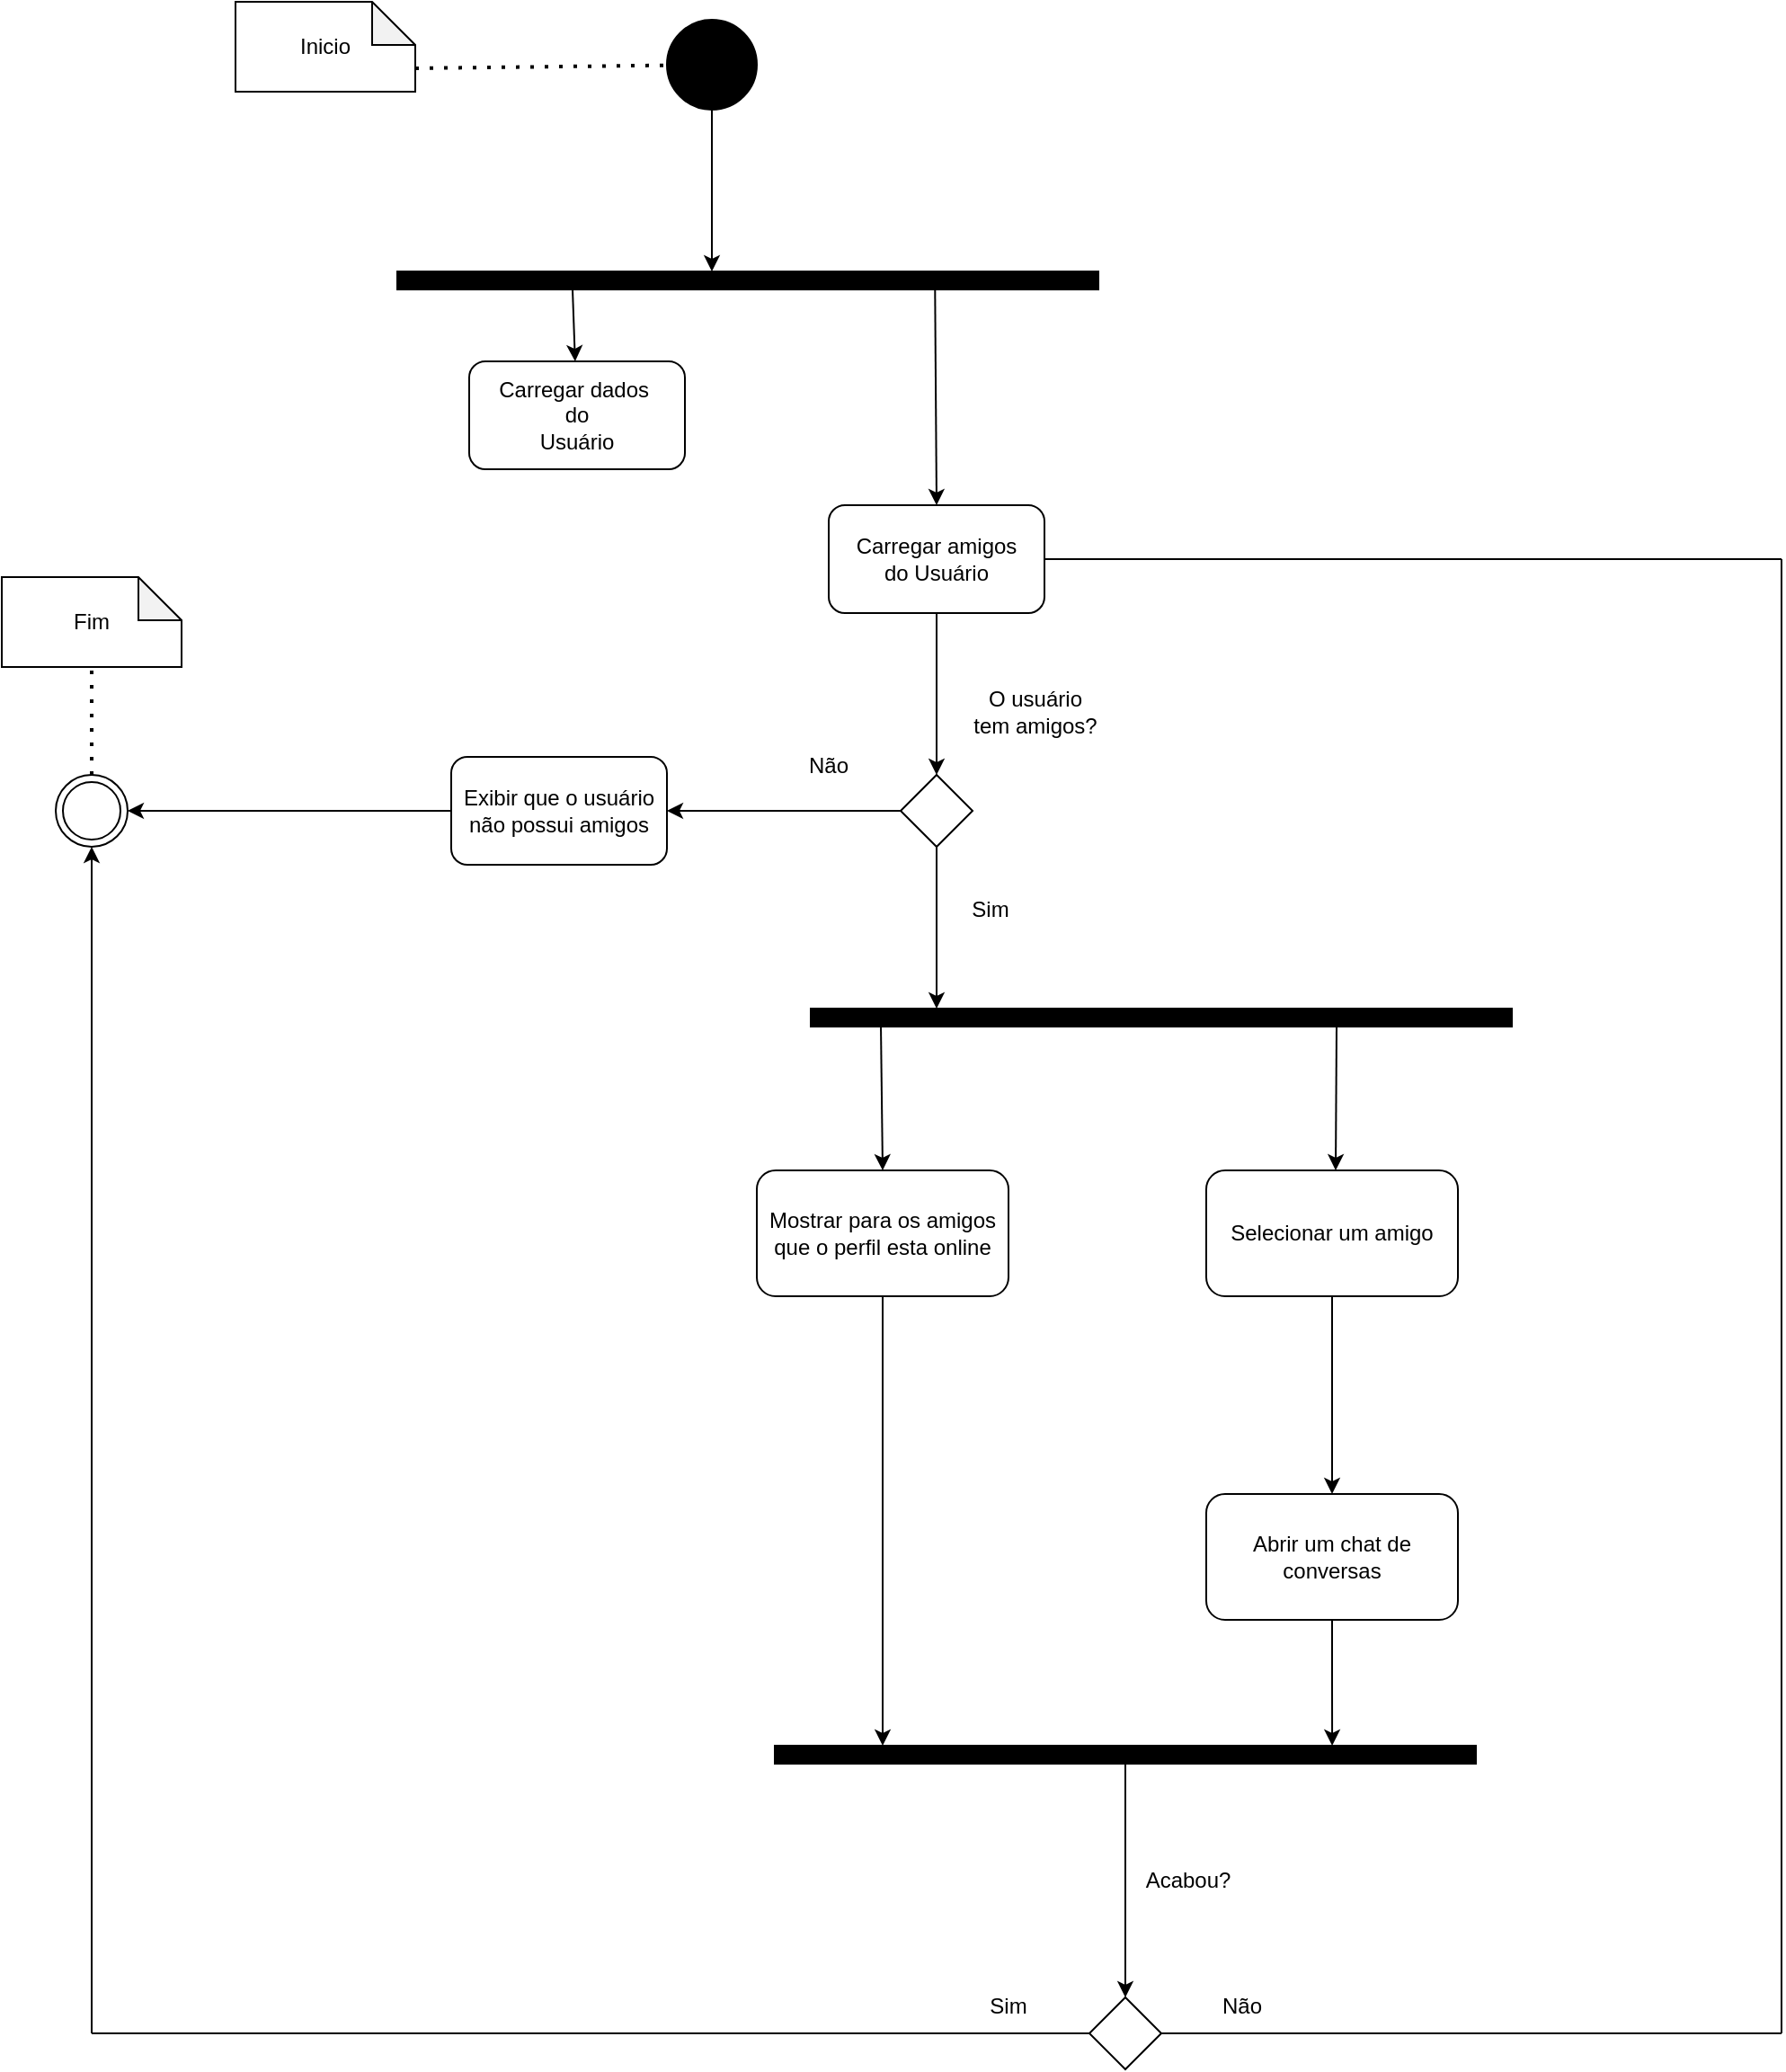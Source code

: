 <mxfile version="20.8.15" type="google"><diagram name="Página-1" id="jP2KYjLophTPkrr2N738"><mxGraphModel grid="1" page="1" gridSize="10" guides="1" tooltips="1" connect="1" arrows="1" fold="1" pageScale="1" pageWidth="1200" pageHeight="1920" math="0" shadow="0"><root><mxCell id="0"/><mxCell id="1" parent="0"/><mxCell id="ihOgm1oygdNR2Tud-53R-1" value="Inicio" style="shape=note;whiteSpace=wrap;html=1;backgroundOutline=1;darkOpacity=0.05;size=24;" vertex="1" parent="1"><mxGeometry x="220" y="70" width="100" height="50" as="geometry"/></mxCell><mxCell id="ihOgm1oygdNR2Tud-53R-2" value="" style="endArrow=none;dashed=1;html=1;dashPattern=1 3;strokeWidth=2;rounded=0;exitX=0;exitY=0;exitDx=100;exitDy=37;exitPerimeter=0;" edge="1" parent="1" source="ihOgm1oygdNR2Tud-53R-1" target="ihOgm1oygdNR2Tud-53R-3"><mxGeometry width="50" height="50" relative="1" as="geometry"><mxPoint x="570" y="420" as="sourcePoint"/><mxPoint x="290" y="107" as="targetPoint"/></mxGeometry></mxCell><mxCell id="ihOgm1oygdNR2Tud-53R-3" value="" style="ellipse;whiteSpace=wrap;html=1;aspect=fixed;fillColor=#000000;fontColor=#ffffff;strokeColor=#000000;" vertex="1" parent="1"><mxGeometry x="460" y="80" width="50" height="50" as="geometry"/></mxCell><mxCell id="ihOgm1oygdNR2Tud-53R-4" value="" style="endArrow=classic;html=1;rounded=0;exitX=0.5;exitY=1;exitDx=0;exitDy=0;" edge="1" parent="1" source="ihOgm1oygdNR2Tud-53R-3"><mxGeometry width="50" height="50" relative="1" as="geometry"><mxPoint x="570" y="420" as="sourcePoint"/><mxPoint x="485" y="220" as="targetPoint"/></mxGeometry></mxCell><mxCell id="KM95jr5QTFp66DawKwMl-1" value="" style="rounded=0;whiteSpace=wrap;html=1;strokeColor=#000000;fillColor=#000000;" vertex="1" parent="1"><mxGeometry x="310" y="220" width="390" height="10" as="geometry"/></mxCell><mxCell id="KM95jr5QTFp66DawKwMl-3" value="" style="endArrow=classic;html=1;rounded=0;exitX=0.25;exitY=1;exitDx=0;exitDy=0;" edge="1" parent="1" source="KM95jr5QTFp66DawKwMl-1" target="KM95jr5QTFp66DawKwMl-4"><mxGeometry width="50" height="50" relative="1" as="geometry"><mxPoint x="570" y="420" as="sourcePoint"/><mxPoint x="410" y="280" as="targetPoint"/></mxGeometry></mxCell><mxCell id="KM95jr5QTFp66DawKwMl-4" value="Carregar dados&amp;nbsp;&lt;br&gt;do&lt;br&gt;Usuário" style="rounded=1;whiteSpace=wrap;html=1;" vertex="1" parent="1"><mxGeometry x="350" y="270" width="120" height="60" as="geometry"/></mxCell><mxCell id="KM95jr5QTFp66DawKwMl-6" value="" style="endArrow=classic;html=1;rounded=0;exitX=0.767;exitY=0.9;exitDx=0;exitDy=0;exitPerimeter=0;entryX=0.5;entryY=0;entryDx=0;entryDy=0;" edge="1" parent="1" source="KM95jr5QTFp66DawKwMl-1" target="KM95jr5QTFp66DawKwMl-7"><mxGeometry width="50" height="50" relative="1" as="geometry"><mxPoint x="570" y="400" as="sourcePoint"/><mxPoint x="610" y="300" as="targetPoint"/></mxGeometry></mxCell><mxCell id="KM95jr5QTFp66DawKwMl-7" value="Carregar amigos&lt;br&gt;do Usuário" style="rounded=1;whiteSpace=wrap;html=1;" vertex="1" parent="1"><mxGeometry x="550" y="350" width="120" height="60" as="geometry"/></mxCell><mxCell id="KM95jr5QTFp66DawKwMl-8" value="" style="endArrow=classic;html=1;rounded=0;exitX=0.5;exitY=1;exitDx=0;exitDy=0;entryX=0;entryY=0.5;entryDx=0;entryDy=0;" edge="1" parent="1" source="KM95jr5QTFp66DawKwMl-7" target="KM95jr5QTFp66DawKwMl-9"><mxGeometry width="50" height="50" relative="1" as="geometry"><mxPoint x="570" y="410" as="sourcePoint"/><mxPoint x="610" y="480" as="targetPoint"/></mxGeometry></mxCell><mxCell id="KM95jr5QTFp66DawKwMl-36" style="edgeStyle=orthogonalEdgeStyle;rounded=0;orthogonalLoop=1;jettySize=auto;html=1;exitX=0.5;exitY=1;exitDx=0;exitDy=0;" edge="1" parent="1" source="KM95jr5QTFp66DawKwMl-9" target="KM95jr5QTFp66DawKwMl-37"><mxGeometry relative="1" as="geometry"><mxPoint x="440" y="520" as="targetPoint"/></mxGeometry></mxCell><mxCell id="KM95jr5QTFp66DawKwMl-9" value="" style="rhombus;whiteSpace=wrap;html=1;direction=south;" vertex="1" parent="1"><mxGeometry x="590" y="500" width="40" height="40" as="geometry"/></mxCell><mxCell id="KM95jr5QTFp66DawKwMl-10" value="O usuário&lt;br&gt;tem amigos?" style="text;html=1;strokeColor=none;fillColor=none;align=center;verticalAlign=middle;whiteSpace=wrap;rounded=0;" vertex="1" parent="1"><mxGeometry x="620" y="440" width="90" height="50" as="geometry"/></mxCell><mxCell id="KM95jr5QTFp66DawKwMl-11" value="" style="endArrow=classic;html=1;rounded=0;exitX=1;exitY=0.5;exitDx=0;exitDy=0;" edge="1" parent="1" source="KM95jr5QTFp66DawKwMl-9"><mxGeometry width="50" height="50" relative="1" as="geometry"><mxPoint x="620" y="420" as="sourcePoint"/><mxPoint x="610" y="630" as="targetPoint"/></mxGeometry></mxCell><mxCell id="KM95jr5QTFp66DawKwMl-12" value="Sim" style="text;html=1;strokeColor=none;fillColor=none;align=center;verticalAlign=middle;whiteSpace=wrap;rounded=0;" vertex="1" parent="1"><mxGeometry x="610" y="550" width="60" height="50" as="geometry"/></mxCell><mxCell id="KM95jr5QTFp66DawKwMl-13" value="" style="rounded=0;whiteSpace=wrap;html=1;strokeColor=#000000;fillColor=#000000;" vertex="1" parent="1"><mxGeometry x="540" y="630" width="390" height="10" as="geometry"/></mxCell><mxCell id="KM95jr5QTFp66DawKwMl-14" value="" style="endArrow=classic;html=1;rounded=0;exitX=0.1;exitY=0.9;exitDx=0;exitDy=0;exitPerimeter=0;" edge="1" parent="1" source="KM95jr5QTFp66DawKwMl-13"><mxGeometry width="50" height="50" relative="1" as="geometry"><mxPoint x="620" y="550" as="sourcePoint"/><mxPoint x="580" y="720" as="targetPoint"/></mxGeometry></mxCell><mxCell id="KM95jr5QTFp66DawKwMl-20" style="edgeStyle=orthogonalEdgeStyle;rounded=0;orthogonalLoop=1;jettySize=auto;html=1;exitX=0.5;exitY=1;exitDx=0;exitDy=0;" edge="1" parent="1" source="KM95jr5QTFp66DawKwMl-15"><mxGeometry relative="1" as="geometry"><mxPoint x="580" y="1040" as="targetPoint"/></mxGeometry></mxCell><mxCell id="KM95jr5QTFp66DawKwMl-15" value="Mostrar para os amigos que o perfil esta online" style="rounded=1;whiteSpace=wrap;html=1;" vertex="1" parent="1"><mxGeometry x="510" y="720" width="140" height="70" as="geometry"/></mxCell><mxCell id="KM95jr5QTFp66DawKwMl-16" value="" style="endArrow=classic;html=1;rounded=0;exitX=0.75;exitY=1;exitDx=0;exitDy=0;" edge="1" parent="1" source="KM95jr5QTFp66DawKwMl-13"><mxGeometry width="50" height="50" relative="1" as="geometry"><mxPoint x="589" y="649" as="sourcePoint"/><mxPoint x="832" y="720" as="targetPoint"/></mxGeometry></mxCell><mxCell id="KM95jr5QTFp66DawKwMl-19" style="edgeStyle=orthogonalEdgeStyle;rounded=0;orthogonalLoop=1;jettySize=auto;html=1;entryX=0.5;entryY=0;entryDx=0;entryDy=0;" edge="1" parent="1" source="KM95jr5QTFp66DawKwMl-17" target="KM95jr5QTFp66DawKwMl-18"><mxGeometry relative="1" as="geometry"/></mxCell><mxCell id="KM95jr5QTFp66DawKwMl-17" value="Selecionar um amigo" style="rounded=1;whiteSpace=wrap;html=1;" vertex="1" parent="1"><mxGeometry x="760" y="720" width="140" height="70" as="geometry"/></mxCell><mxCell id="KM95jr5QTFp66DawKwMl-23" style="edgeStyle=orthogonalEdgeStyle;rounded=0;orthogonalLoop=1;jettySize=auto;html=1;exitX=0.5;exitY=1;exitDx=0;exitDy=0;entryX=0.795;entryY=0;entryDx=0;entryDy=0;entryPerimeter=0;" edge="1" parent="1" source="KM95jr5QTFp66DawKwMl-18" target="KM95jr5QTFp66DawKwMl-21"><mxGeometry relative="1" as="geometry"/></mxCell><mxCell id="KM95jr5QTFp66DawKwMl-18" value="Abrir um chat de conversas" style="rounded=1;whiteSpace=wrap;html=1;" vertex="1" parent="1"><mxGeometry x="760" y="900" width="140" height="70" as="geometry"/></mxCell><mxCell id="KM95jr5QTFp66DawKwMl-24" style="edgeStyle=orthogonalEdgeStyle;rounded=0;orthogonalLoop=1;jettySize=auto;html=1;exitX=0.5;exitY=1;exitDx=0;exitDy=0;" edge="1" parent="1" source="KM95jr5QTFp66DawKwMl-21"><mxGeometry relative="1" as="geometry"><mxPoint x="715" y="1180" as="targetPoint"/></mxGeometry></mxCell><mxCell id="KM95jr5QTFp66DawKwMl-21" value="" style="rounded=0;whiteSpace=wrap;html=1;strokeColor=#000000;fillColor=#000000;" vertex="1" parent="1"><mxGeometry x="520" y="1040" width="390" height="10" as="geometry"/></mxCell><mxCell id="KM95jr5QTFp66DawKwMl-25" value="Acabou?" style="text;html=1;strokeColor=none;fillColor=none;align=center;verticalAlign=middle;whiteSpace=wrap;rounded=0;" vertex="1" parent="1"><mxGeometry x="720" y="1100" width="60" height="30" as="geometry"/></mxCell><mxCell id="KM95jr5QTFp66DawKwMl-26" value="" style="rhombus;whiteSpace=wrap;html=1;direction=south;" vertex="1" parent="1"><mxGeometry x="695" y="1180" width="40" height="40" as="geometry"/></mxCell><mxCell id="KM95jr5QTFp66DawKwMl-27" value="Sim" style="text;html=1;strokeColor=none;fillColor=none;align=center;verticalAlign=middle;whiteSpace=wrap;rounded=0;" vertex="1" parent="1"><mxGeometry x="620" y="1170" width="60" height="30" as="geometry"/></mxCell><mxCell id="KM95jr5QTFp66DawKwMl-28" value="Não" style="text;html=1;strokeColor=none;fillColor=none;align=center;verticalAlign=middle;whiteSpace=wrap;rounded=0;" vertex="1" parent="1"><mxGeometry x="750" y="1170" width="60" height="30" as="geometry"/></mxCell><mxCell id="KM95jr5QTFp66DawKwMl-32" value="" style="endArrow=none;html=1;rounded=0;entryX=0.5;entryY=0;entryDx=0;entryDy=0;" edge="1" parent="1" target="KM95jr5QTFp66DawKwMl-26"><mxGeometry width="50" height="50" relative="1" as="geometry"><mxPoint x="1080" y="1200" as="sourcePoint"/><mxPoint x="620" y="1050" as="targetPoint"/></mxGeometry></mxCell><mxCell id="KM95jr5QTFp66DawKwMl-34" value="" style="endArrow=none;html=1;rounded=0;entryX=1;entryY=0.5;entryDx=0;entryDy=0;" edge="1" parent="1" target="KM95jr5QTFp66DawKwMl-7"><mxGeometry width="50" height="50" relative="1" as="geometry"><mxPoint x="1080" y="380" as="sourcePoint"/><mxPoint x="620" y="650" as="targetPoint"/></mxGeometry></mxCell><mxCell id="KM95jr5QTFp66DawKwMl-35" value="" style="endArrow=none;html=1;rounded=0;" edge="1" parent="1"><mxGeometry width="50" height="50" relative="1" as="geometry"><mxPoint x="1080" y="1200" as="sourcePoint"/><mxPoint x="1080" y="380" as="targetPoint"/></mxGeometry></mxCell><mxCell id="KM95jr5QTFp66DawKwMl-39" style="edgeStyle=orthogonalEdgeStyle;rounded=0;orthogonalLoop=1;jettySize=auto;html=1;exitX=0;exitY=0.5;exitDx=0;exitDy=0;" edge="1" parent="1" source="KM95jr5QTFp66DawKwMl-37"><mxGeometry relative="1" as="geometry"><mxPoint x="160" y="520" as="targetPoint"/></mxGeometry></mxCell><mxCell id="KM95jr5QTFp66DawKwMl-37" value="Exibir que o usuário não possui amigos" style="rounded=1;whiteSpace=wrap;html=1;" vertex="1" parent="1"><mxGeometry x="340" y="490" width="120" height="60" as="geometry"/></mxCell><mxCell id="KM95jr5QTFp66DawKwMl-38" value="Não" style="text;html=1;strokeColor=none;fillColor=none;align=center;verticalAlign=middle;whiteSpace=wrap;rounded=0;" vertex="1" parent="1"><mxGeometry x="520" y="470" width="60" height="50" as="geometry"/></mxCell><mxCell id="KM95jr5QTFp66DawKwMl-40" value="Fim" style="shape=note;whiteSpace=wrap;html=1;backgroundOutline=1;darkOpacity=0.05;size=24;" vertex="1" parent="1"><mxGeometry x="90" y="390" width="100" height="50" as="geometry"/></mxCell><mxCell id="KM95jr5QTFp66DawKwMl-41" value="" style="ellipse;shape=doubleEllipse;whiteSpace=wrap;html=1;aspect=fixed;" vertex="1" parent="1"><mxGeometry x="120" y="500" width="40" height="40" as="geometry"/></mxCell><mxCell id="KM95jr5QTFp66DawKwMl-42" value="" style="endArrow=none;html=1;rounded=0;entryX=0.5;entryY=1;entryDx=0;entryDy=0;" edge="1" parent="1" target="KM95jr5QTFp66DawKwMl-26"><mxGeometry width="50" height="50" relative="1" as="geometry"><mxPoint x="140" y="1200" as="sourcePoint"/><mxPoint x="620" y="940" as="targetPoint"/></mxGeometry></mxCell><mxCell id="KM95jr5QTFp66DawKwMl-44" value="" style="endArrow=classic;html=1;rounded=0;entryX=0.5;entryY=1;entryDx=0;entryDy=0;" edge="1" parent="1" target="KM95jr5QTFp66DawKwMl-41"><mxGeometry width="50" height="50" relative="1" as="geometry"><mxPoint x="140" y="1200" as="sourcePoint"/><mxPoint x="620" y="840" as="targetPoint"/></mxGeometry></mxCell><mxCell id="KM95jr5QTFp66DawKwMl-45" value="" style="endArrow=none;dashed=1;html=1;dashPattern=1 3;strokeWidth=2;rounded=0;entryX=0.5;entryY=1;entryDx=0;entryDy=0;entryPerimeter=0;exitX=0.5;exitY=0;exitDx=0;exitDy=0;" edge="1" parent="1" source="KM95jr5QTFp66DawKwMl-41" target="KM95jr5QTFp66DawKwMl-40"><mxGeometry width="50" height="50" relative="1" as="geometry"><mxPoint x="570" y="590" as="sourcePoint"/><mxPoint x="620" y="540" as="targetPoint"/></mxGeometry></mxCell></root></mxGraphModel></diagram></mxfile>